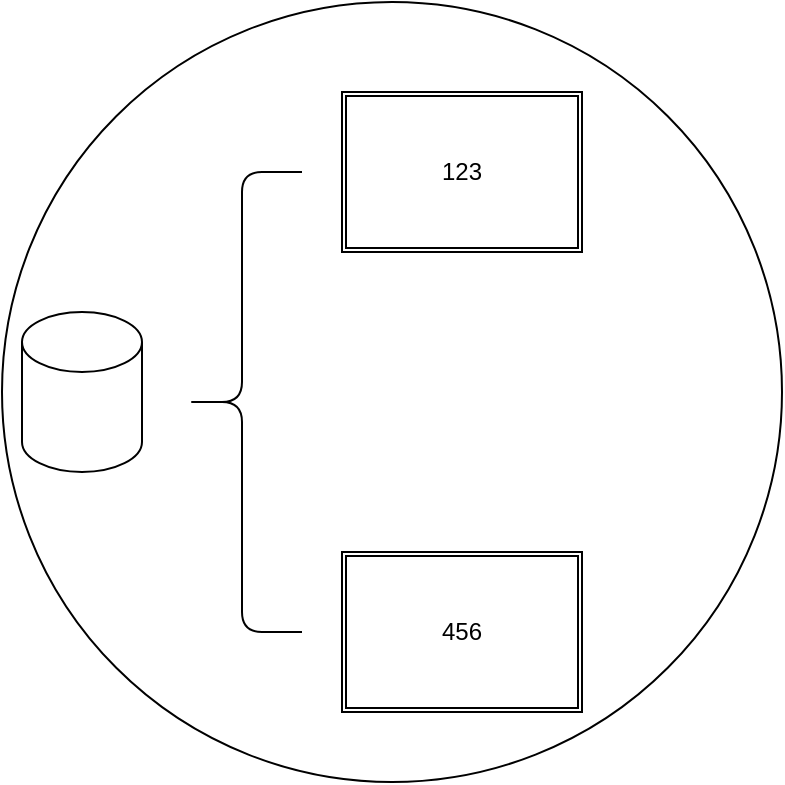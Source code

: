 <mxfile version="14.2.9" type="github"><diagram id="lVAJfezfgJM2K9-eb6eD" name="第 1 页"><mxGraphModel dx="1662" dy="762" grid="1" gridSize="10" guides="1" tooltips="1" connect="1" arrows="1" fold="1" page="1" pageScale="1" pageWidth="827" pageHeight="1169" math="0" shadow="0"><root><mxCell id="WIyWlLk6GJQsqaUBKTNV-0"/><mxCell id="WIyWlLk6GJQsqaUBKTNV-1" parent="WIyWlLk6GJQsqaUBKTNV-0"/><mxCell id="Gzi0rAQnMBxOJUdIjSu0-1" value="" style="ellipse;whiteSpace=wrap;html=1;" parent="WIyWlLk6GJQsqaUBKTNV-1" vertex="1"><mxGeometry x="170" y="195" width="390" height="390" as="geometry"/></mxCell><mxCell id="wzXvZ0LzSViexllGzEow-0" value="" style="shape=cylinder3;whiteSpace=wrap;html=1;boundedLbl=1;backgroundOutline=1;size=15;" parent="WIyWlLk6GJQsqaUBKTNV-1" vertex="1"><mxGeometry x="180" y="350" width="60" height="80" as="geometry"/></mxCell><mxCell id="wzXvZ0LzSViexllGzEow-2" value="" style="shape=curlyBracket;whiteSpace=wrap;html=1;rounded=1;" parent="WIyWlLk6GJQsqaUBKTNV-1" vertex="1"><mxGeometry x="260" y="280" width="60" height="230" as="geometry"/></mxCell><mxCell id="wzXvZ0LzSViexllGzEow-3" value="123" style="shape=ext;double=1;rounded=0;whiteSpace=wrap;html=1;" parent="WIyWlLk6GJQsqaUBKTNV-1" vertex="1"><mxGeometry x="340" y="240" width="120" height="80" as="geometry"/></mxCell><mxCell id="wzXvZ0LzSViexllGzEow-4" value="456" style="shape=ext;double=1;rounded=0;whiteSpace=wrap;html=1;" parent="WIyWlLk6GJQsqaUBKTNV-1" vertex="1"><mxGeometry x="340" y="470" width="120" height="80" as="geometry"/></mxCell></root></mxGraphModel></diagram></mxfile>